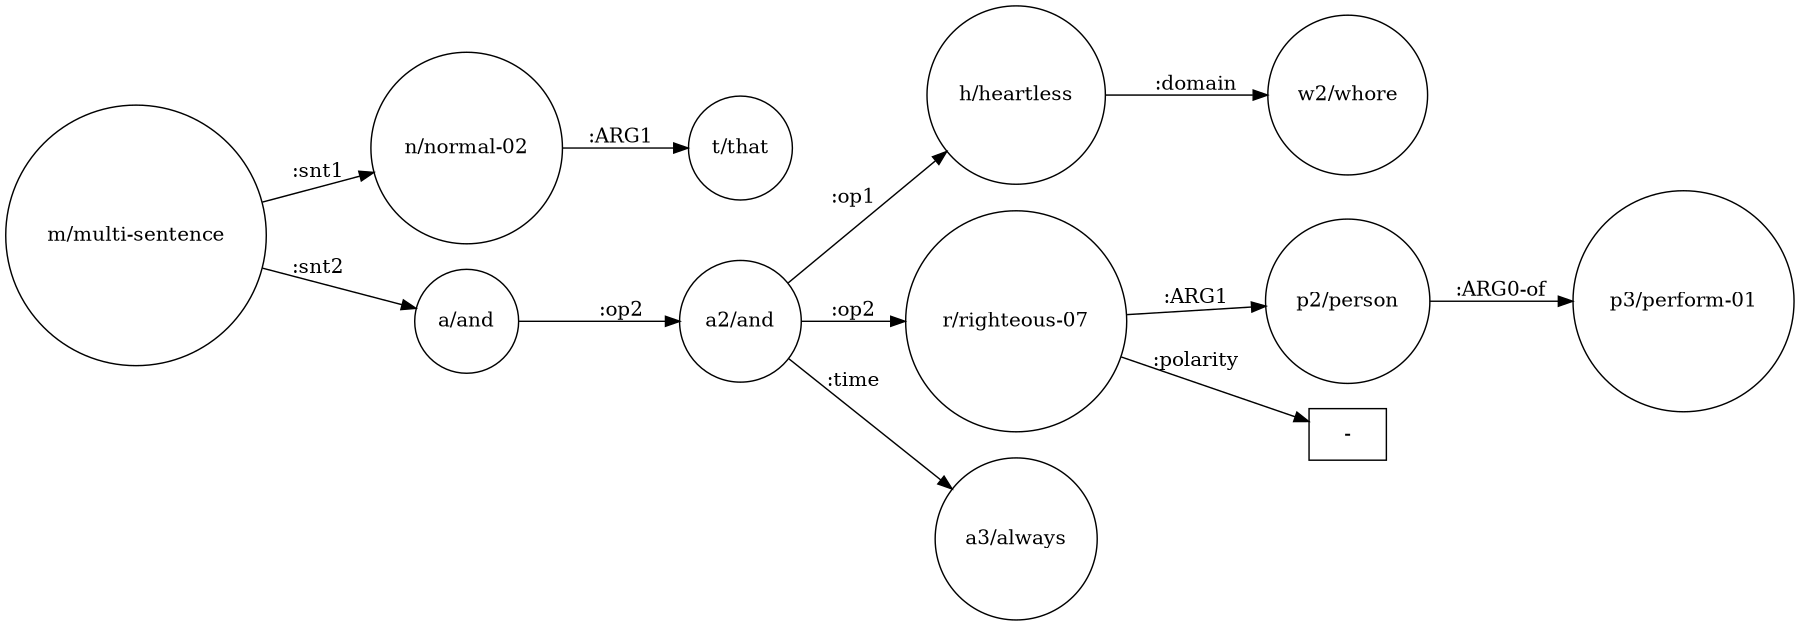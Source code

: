 digraph amr_graph {
	rankdir=LR size="12,8"
	m [label="m/multi-sentence" shape=circle]
	n [label="n/normal-02" shape=circle]
	t [label="t/that" shape=circle]
	a [label="a/and" shape=circle]
	a2 [label="a2/and" shape=circle]
	h [label="h/heartless" shape=circle]
	w2 [label="w2/whore" shape=circle]
	r [label="r/righteous-07" shape=circle]
	p2 [label="p2/person" shape=circle]
	p3 [label="p3/perform-01" shape=circle]
	a3 [label="a3/always" shape=circle]
	m -> n [label=":snt1"]
	n -> t [label=":ARG1"]
	m -> a [label=":snt2"]
	a -> a2 [label=":op2"]
	a2 -> h [label=":op1"]
	h -> w2 [label=":domain"]
	a2 -> r [label=":op2"]
	r -> p2 [label=":ARG1"]
	p2 -> p3 [label=":ARG0-of"]
	a2 -> a3 [label=":time"]
	node_0 [label="-" shape=rectangle]
	r -> node_0 [label=":polarity"]
}
